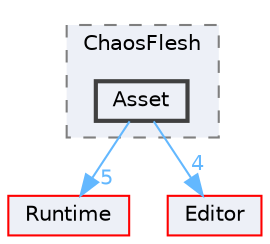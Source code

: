 digraph "Asset"
{
 // INTERACTIVE_SVG=YES
 // LATEX_PDF_SIZE
  bgcolor="transparent";
  edge [fontname=Helvetica,fontsize=10,labelfontname=Helvetica,labelfontsize=10];
  node [fontname=Helvetica,fontsize=10,shape=box,height=0.2,width=0.4];
  compound=true
  subgraph clusterdir_38e85a3e0603fb2bbe7d21005cc81e08 {
    graph [ bgcolor="#edf0f7", pencolor="grey50", label="ChaosFlesh", fontname=Helvetica,fontsize=10 style="filled,dashed", URL="dir_38e85a3e0603fb2bbe7d21005cc81e08.html",tooltip=""]
  dir_432b04c36180e71e8e4a57a234427990 [label="Asset", fillcolor="#edf0f7", color="grey25", style="filled,bold", URL="dir_432b04c36180e71e8e4a57a234427990.html",tooltip=""];
  }
  dir_7536b172fbd480bfd146a1b1acd6856b [label="Runtime", fillcolor="#edf0f7", color="red", style="filled", URL="dir_7536b172fbd480bfd146a1b1acd6856b.html",tooltip=""];
  dir_b26507eead720464ba2ac6bbc6dcec5f [label="Editor", fillcolor="#edf0f7", color="red", style="filled", URL="dir_b26507eead720464ba2ac6bbc6dcec5f.html",tooltip=""];
  dir_432b04c36180e71e8e4a57a234427990->dir_7536b172fbd480bfd146a1b1acd6856b [headlabel="5", labeldistance=1.5 headhref="dir_000060_000984.html" href="dir_000060_000984.html" color="steelblue1" fontcolor="steelblue1"];
  dir_432b04c36180e71e8e4a57a234427990->dir_b26507eead720464ba2ac6bbc6dcec5f [headlabel="4", labeldistance=1.5 headhref="dir_000060_000357.html" href="dir_000060_000357.html" color="steelblue1" fontcolor="steelblue1"];
}
